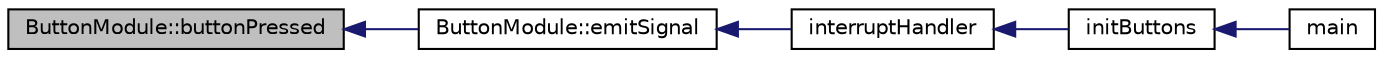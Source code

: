 digraph "ButtonModule::buttonPressed"
{
  edge [fontname="Helvetica",fontsize="10",labelfontname="Helvetica",labelfontsize="10"];
  node [fontname="Helvetica",fontsize="10",shape=record];
  rankdir="LR";
  Node1 [label="ButtonModule::buttonPressed",height=0.2,width=0.4,color="black", fillcolor="grey75", style="filled" fontcolor="black"];
  Node1 -> Node2 [dir="back",color="midnightblue",fontsize="10",style="solid",fontname="Helvetica"];
  Node2 [label="ButtonModule::emitSignal",height=0.2,width=0.4,color="black", fillcolor="white", style="filled",URL="$class_button_module.html#ae4b88b68a4ef1bc62e7b4761a37934ea"];
  Node2 -> Node3 [dir="back",color="midnightblue",fontsize="10",style="solid",fontname="Helvetica"];
  Node3 [label="interruptHandler",height=0.2,width=0.4,color="black", fillcolor="white", style="filled",URL="$_button_init_8h.html#a9363d5e3f8ada43cc4ee0d9ee6557d4a"];
  Node3 -> Node4 [dir="back",color="midnightblue",fontsize="10",style="solid",fontname="Helvetica"];
  Node4 [label="initButtons",height=0.2,width=0.4,color="black", fillcolor="white", style="filled",URL="$_button_init_8h.html#a27d3ba5afb772cc36c9a432c28975ace"];
  Node4 -> Node5 [dir="back",color="midnightblue",fontsize="10",style="solid",fontname="Helvetica"];
  Node5 [label="main",height=0.2,width=0.4,color="black", fillcolor="white", style="filled",URL="$main_8cpp.html#a0ddf1224851353fc92bfbff6f499fa97"];
}
